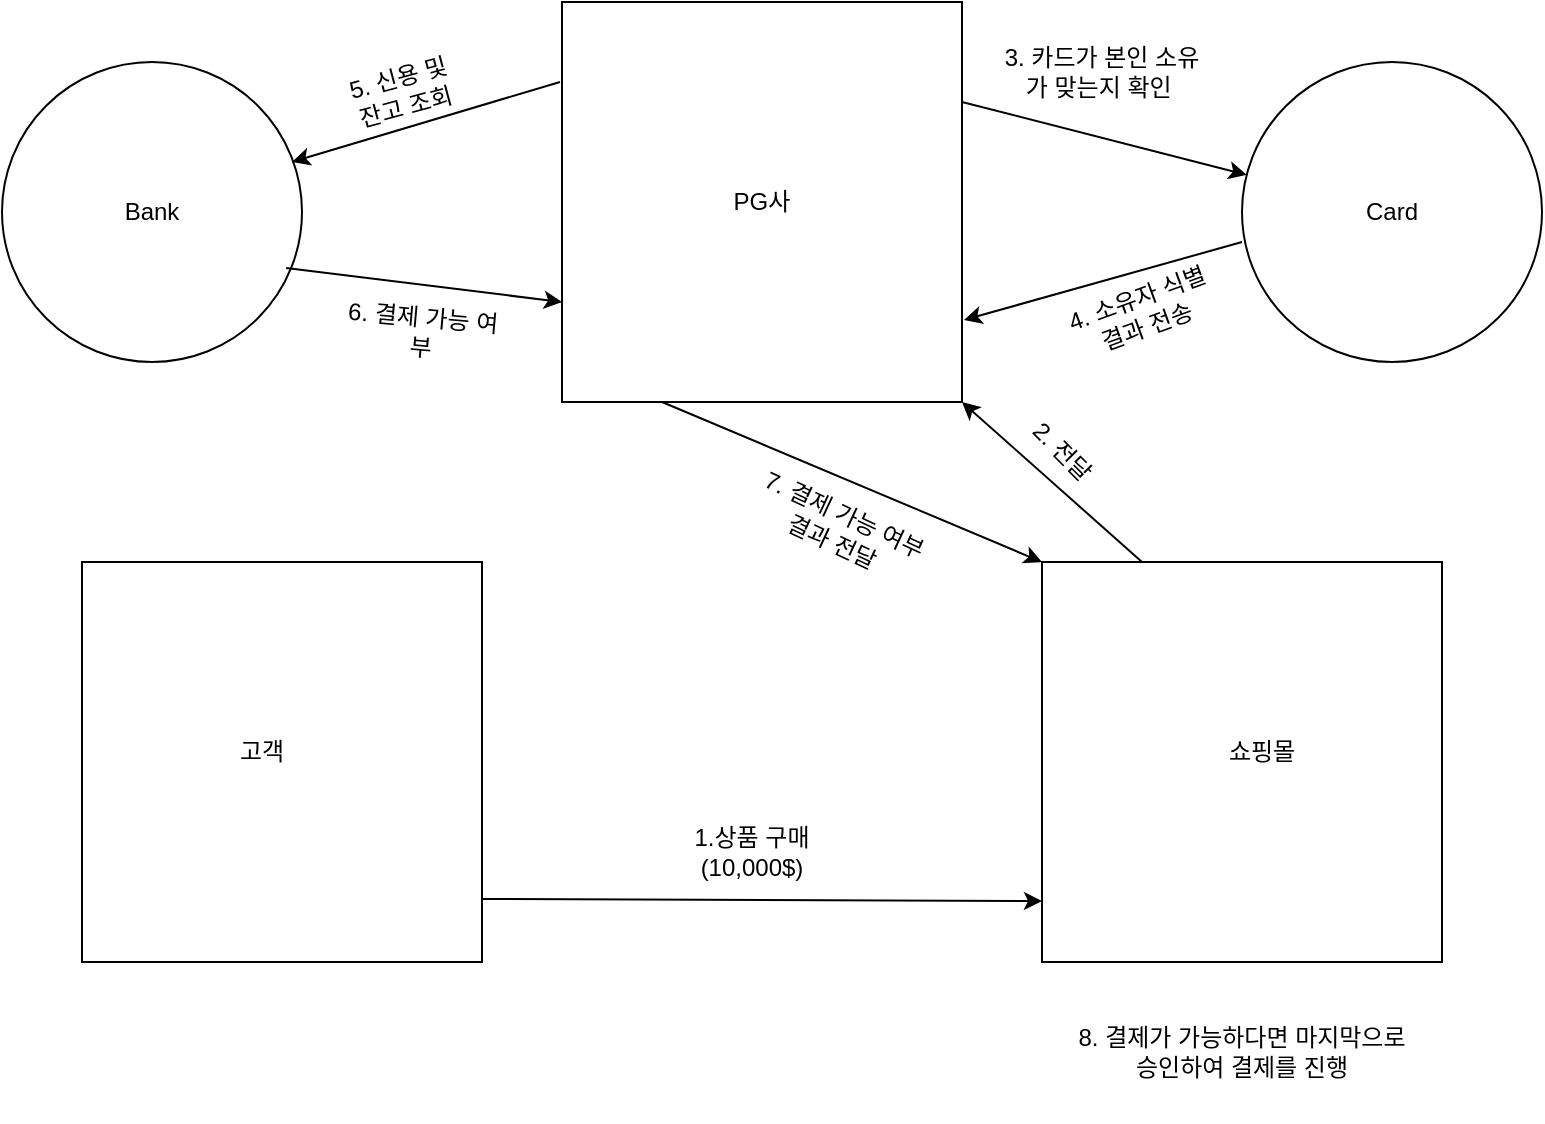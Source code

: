 <mxfile version="26.0.3">
  <diagram name="페이지-1" id="Ks09_OOl--UdY7tQ5s1y">
    <mxGraphModel dx="1434" dy="772" grid="1" gridSize="10" guides="1" tooltips="1" connect="1" arrows="1" fold="1" page="1" pageScale="1" pageWidth="827" pageHeight="1169" math="0" shadow="0">
      <root>
        <mxCell id="0" />
        <mxCell id="1" parent="0" />
        <mxCell id="lmBztLUP1aHr1Z_Q5TcT-1" value="" style="whiteSpace=wrap;html=1;aspect=fixed;" vertex="1" parent="1">
          <mxGeometry x="80" y="360" width="200" height="200" as="geometry" />
        </mxCell>
        <mxCell id="lmBztLUP1aHr1Z_Q5TcT-2" value="" style="whiteSpace=wrap;html=1;aspect=fixed;" vertex="1" parent="1">
          <mxGeometry x="560" y="360" width="200" height="200" as="geometry" />
        </mxCell>
        <mxCell id="lmBztLUP1aHr1Z_Q5TcT-3" value="" style="whiteSpace=wrap;html=1;aspect=fixed;" vertex="1" parent="1">
          <mxGeometry x="320" y="80" width="200" height="200" as="geometry" />
        </mxCell>
        <mxCell id="lmBztLUP1aHr1Z_Q5TcT-4" value="" style="ellipse;whiteSpace=wrap;html=1;aspect=fixed;" vertex="1" parent="1">
          <mxGeometry x="40" y="110" width="150" height="150" as="geometry" />
        </mxCell>
        <mxCell id="lmBztLUP1aHr1Z_Q5TcT-6" value="" style="ellipse;whiteSpace=wrap;html=1;aspect=fixed;" vertex="1" parent="1">
          <mxGeometry x="660" y="110" width="150" height="150" as="geometry" />
        </mxCell>
        <mxCell id="lmBztLUP1aHr1Z_Q5TcT-7" value="" style="endArrow=classic;html=1;rounded=0;entryX=-0.01;entryY=0.795;entryDx=0;entryDy=0;exitX=0.99;exitY=0.79;exitDx=0;exitDy=0;entryPerimeter=0;exitPerimeter=0;" edge="1" parent="1">
          <mxGeometry width="50" height="50" relative="1" as="geometry">
            <mxPoint x="280" y="528.5" as="sourcePoint" />
            <mxPoint x="560" y="529.5" as="targetPoint" />
          </mxGeometry>
        </mxCell>
        <mxCell id="lmBztLUP1aHr1Z_Q5TcT-8" value="1.상품 구매(10,000$)" style="text;html=1;align=center;verticalAlign=middle;whiteSpace=wrap;rounded=0;" vertex="1" parent="1">
          <mxGeometry x="380" y="490" width="70" height="30" as="geometry" />
        </mxCell>
        <mxCell id="lmBztLUP1aHr1Z_Q5TcT-10" value="" style="endArrow=classic;html=1;rounded=0;entryX=1;entryY=1;entryDx=0;entryDy=0;exitX=0.25;exitY=0;exitDx=0;exitDy=0;" edge="1" parent="1" source="lmBztLUP1aHr1Z_Q5TcT-2" target="lmBztLUP1aHr1Z_Q5TcT-3">
          <mxGeometry width="50" height="50" relative="1" as="geometry">
            <mxPoint x="390" y="420" as="sourcePoint" />
            <mxPoint x="440" y="370" as="targetPoint" />
          </mxGeometry>
        </mxCell>
        <mxCell id="lmBztLUP1aHr1Z_Q5TcT-11" value="2. 전달" style="text;html=1;align=center;verticalAlign=middle;whiteSpace=wrap;rounded=0;rotation=45;" vertex="1" parent="1">
          <mxGeometry x="540" y="290" width="60" height="30" as="geometry" />
        </mxCell>
        <mxCell id="lmBztLUP1aHr1Z_Q5TcT-12" value="고객&lt;span style=&quot;color: rgba(0, 0, 0, 0); font-family: monospace; font-size: 0px; text-align: start; text-wrap-mode: nowrap;&quot;&gt;%3CmxGraphModel%3E%3Croot%3E%3CmxCell%20id%3D%220%22%2F%3E%3CmxCell%20id%3D%221%22%20parent%3D%220%22%2F%3E%3CmxCell%20id%3D%222%22%20value%3D%22%22%20style%3D%22ellipse%3BwhiteSpace%3Dwrap%3Bhtml%3D1%3Baspect%3Dfixed%3B%22%20vertex%3D%221%22%20parent%3D%221%22%3E%3CmxGeometry%20x%3D%2240%22%20y%3D%22110%22%20width%3D%22150%22%20height%3D%22150%22%20as%3D%22geometry%22%2F%3E%3C%2FmxCell%3E%3C%2Froot%3E%3C%2FmxGraphModel%3E&lt;/span&gt;" style="text;html=1;align=center;verticalAlign=middle;whiteSpace=wrap;rounded=0;" vertex="1" parent="1">
          <mxGeometry x="140" y="440" width="60" height="30" as="geometry" />
        </mxCell>
        <mxCell id="lmBztLUP1aHr1Z_Q5TcT-13" value="쇼핑몰" style="text;html=1;align=center;verticalAlign=middle;whiteSpace=wrap;rounded=0;" vertex="1" parent="1">
          <mxGeometry x="640" y="440" width="60" height="30" as="geometry" />
        </mxCell>
        <mxCell id="lmBztLUP1aHr1Z_Q5TcT-14" value="PG사" style="text;html=1;align=center;verticalAlign=middle;whiteSpace=wrap;rounded=0;" vertex="1" parent="1">
          <mxGeometry x="390" y="165" width="60" height="30" as="geometry" />
        </mxCell>
        <mxCell id="lmBztLUP1aHr1Z_Q5TcT-15" value="Card" style="text;html=1;align=center;verticalAlign=middle;whiteSpace=wrap;rounded=0;" vertex="1" parent="1">
          <mxGeometry x="705" y="170" width="60" height="30" as="geometry" />
        </mxCell>
        <mxCell id="lmBztLUP1aHr1Z_Q5TcT-16" value="Bank" style="text;html=1;align=center;verticalAlign=middle;whiteSpace=wrap;rounded=0;" vertex="1" parent="1">
          <mxGeometry x="85" y="170" width="60" height="30" as="geometry" />
        </mxCell>
        <mxCell id="lmBztLUP1aHr1Z_Q5TcT-17" value="" style="endArrow=classic;html=1;rounded=0;exitX=1;exitY=0.25;exitDx=0;exitDy=0;" edge="1" parent="1" source="lmBztLUP1aHr1Z_Q5TcT-3" target="lmBztLUP1aHr1Z_Q5TcT-6">
          <mxGeometry width="50" height="50" relative="1" as="geometry">
            <mxPoint x="390" y="420" as="sourcePoint" />
            <mxPoint x="440" y="370" as="targetPoint" />
          </mxGeometry>
        </mxCell>
        <mxCell id="lmBztLUP1aHr1Z_Q5TcT-18" value="3. 카드가 본인 소유가 맞는지 확인&amp;nbsp;" style="text;html=1;align=center;verticalAlign=middle;whiteSpace=wrap;rounded=0;" vertex="1" parent="1">
          <mxGeometry x="540" y="100" width="100" height="30" as="geometry" />
        </mxCell>
        <mxCell id="lmBztLUP1aHr1Z_Q5TcT-19" value="" style="endArrow=classic;html=1;rounded=0;entryX=1.005;entryY=0.795;entryDx=0;entryDy=0;entryPerimeter=0;exitX=0;exitY=0.6;exitDx=0;exitDy=0;exitPerimeter=0;" edge="1" parent="1" source="lmBztLUP1aHr1Z_Q5TcT-6" target="lmBztLUP1aHr1Z_Q5TcT-3">
          <mxGeometry width="50" height="50" relative="1" as="geometry">
            <mxPoint x="390" y="420" as="sourcePoint" />
            <mxPoint x="440" y="370" as="targetPoint" />
          </mxGeometry>
        </mxCell>
        <mxCell id="lmBztLUP1aHr1Z_Q5TcT-20" value="4. 소유자 식별 결과 전송" style="text;html=1;align=center;verticalAlign=middle;whiteSpace=wrap;rounded=0;rotation=-20;" vertex="1" parent="1">
          <mxGeometry x="570" y="220" width="80" height="30" as="geometry" />
        </mxCell>
        <mxCell id="lmBztLUP1aHr1Z_Q5TcT-21" value="" style="endArrow=classic;html=1;rounded=0;entryX=0.967;entryY=0.333;entryDx=0;entryDy=0;entryPerimeter=0;exitX=-0.005;exitY=0.2;exitDx=0;exitDy=0;exitPerimeter=0;" edge="1" parent="1" source="lmBztLUP1aHr1Z_Q5TcT-3" target="lmBztLUP1aHr1Z_Q5TcT-4">
          <mxGeometry width="50" height="50" relative="1" as="geometry">
            <mxPoint x="390" y="420" as="sourcePoint" />
            <mxPoint x="440" y="370" as="targetPoint" />
          </mxGeometry>
        </mxCell>
        <mxCell id="lmBztLUP1aHr1Z_Q5TcT-22" value="5. 신용 및 잔고 조회" style="text;html=1;align=center;verticalAlign=middle;whiteSpace=wrap;rounded=0;rotation=-15;" vertex="1" parent="1">
          <mxGeometry x="210" y="110" width="60" height="30" as="geometry" />
        </mxCell>
        <mxCell id="lmBztLUP1aHr1Z_Q5TcT-23" value="" style="endArrow=classic;html=1;rounded=0;exitX=0.947;exitY=0.687;exitDx=0;exitDy=0;exitPerimeter=0;entryX=0;entryY=0.75;entryDx=0;entryDy=0;" edge="1" parent="1" source="lmBztLUP1aHr1Z_Q5TcT-4" target="lmBztLUP1aHr1Z_Q5TcT-3">
          <mxGeometry width="50" height="50" relative="1" as="geometry">
            <mxPoint x="390" y="420" as="sourcePoint" />
            <mxPoint x="440" y="370" as="targetPoint" />
          </mxGeometry>
        </mxCell>
        <mxCell id="lmBztLUP1aHr1Z_Q5TcT-24" value="6. 결제 가능 여부" style="text;html=1;align=center;verticalAlign=middle;whiteSpace=wrap;rounded=0;rotation=5;" vertex="1" parent="1">
          <mxGeometry x="210" y="230" width="80" height="30" as="geometry" />
        </mxCell>
        <mxCell id="lmBztLUP1aHr1Z_Q5TcT-25" value="" style="endArrow=classic;html=1;rounded=0;entryX=0;entryY=0;entryDx=0;entryDy=0;exitX=0.25;exitY=1;exitDx=0;exitDy=0;" edge="1" parent="1" source="lmBztLUP1aHr1Z_Q5TcT-3" target="lmBztLUP1aHr1Z_Q5TcT-2">
          <mxGeometry width="50" height="50" relative="1" as="geometry">
            <mxPoint x="390" y="420" as="sourcePoint" />
            <mxPoint x="440" y="370" as="targetPoint" />
          </mxGeometry>
        </mxCell>
        <mxCell id="lmBztLUP1aHr1Z_Q5TcT-26" value="7. 결제 가능 여부 결과 전달" style="text;html=1;align=center;verticalAlign=middle;whiteSpace=wrap;rounded=0;rotation=25;" vertex="1" parent="1">
          <mxGeometry x="408.13" y="328.45" width="100" height="30" as="geometry" />
        </mxCell>
        <mxCell id="lmBztLUP1aHr1Z_Q5TcT-28" value="8. 결제가 가능하다면 마지막으로 승인하여 결제를 진행" style="text;html=1;align=center;verticalAlign=middle;whiteSpace=wrap;rounded=0;" vertex="1" parent="1">
          <mxGeometry x="575" y="570" width="170" height="70" as="geometry" />
        </mxCell>
      </root>
    </mxGraphModel>
  </diagram>
</mxfile>
